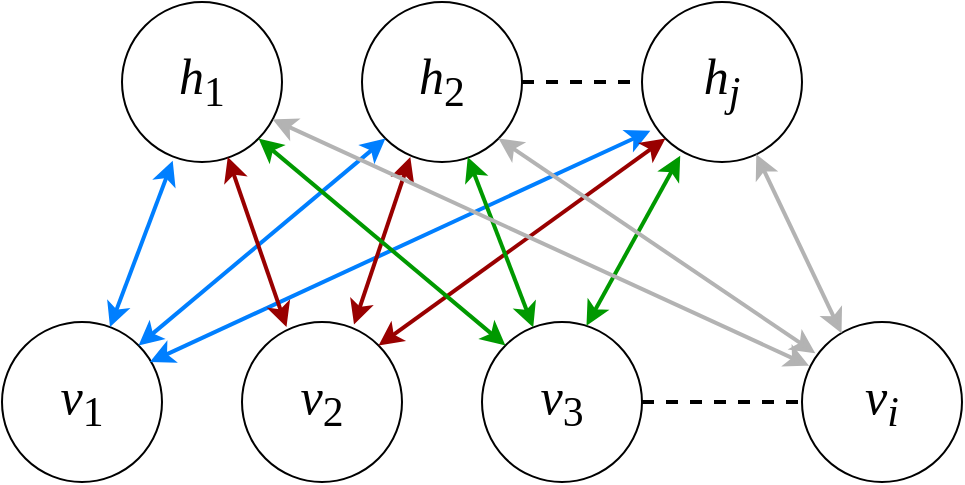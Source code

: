 <mxGraphModel dx="1111" dy="1246" grid="0" gridSize="10" guides="1" tooltips="1" connect="1" arrows="1" fold="1" page="1" pageScale="1" pageWidth="413" pageHeight="583" background="#ffffff"><root><mxCell id="0"/><mxCell id="1" parent="0"/><mxCell id="33" value="v&lt;span style=&quot;font-style: normal&quot;&gt;&lt;sub&gt;1&lt;/sub&gt;&lt;/span&gt;" style="ellipse;whiteSpace=wrap;html=1;aspect=fixed;fontFamily=Times New Roman;fontSize=25;fontStyle=2" vertex="1" parent="1"><mxGeometry x="167" y="332" width="80" height="80" as="geometry"/></mxCell><mxCell id="34" value="v&lt;span style=&quot;font-style: normal&quot;&gt;&lt;sub&gt;2&lt;/sub&gt;&lt;/span&gt;" style="ellipse;whiteSpace=wrap;html=1;aspect=fixed;fontFamily=Times New Roman;fontSize=25;fontStyle=2" vertex="1" parent="1"><mxGeometry x="287" y="332" width="80" height="80" as="geometry"/></mxCell><mxCell id="37" value="v&lt;sub&gt;i&lt;/sub&gt;" style="ellipse;whiteSpace=wrap;html=1;aspect=fixed;fontFamily=Times New Roman;fontSize=25;fontStyle=2" vertex="1" parent="1"><mxGeometry x="567" y="332" width="80" height="80" as="geometry"/></mxCell><mxCell id="38" value="" style="endArrow=none;dashed=1;html=1;strokeWidth=2;fontFamily=Times New Roman;fontSize=25;entryX=0;entryY=0.5;" edge="1" parent="1" source="42" target="37"><mxGeometry width="50" height="50" relative="1" as="geometry"><mxPoint x="347" y="312" as="sourcePoint"/><mxPoint x="347" y="232" as="targetPoint"/></mxGeometry></mxCell><mxCell id="40" value="h&lt;span style=&quot;font-style: normal&quot;&gt;&lt;sub&gt;1&lt;/sub&gt;&lt;/span&gt;" style="ellipse;whiteSpace=wrap;html=1;aspect=fixed;fontFamily=Times New Roman;fontSize=25;fontStyle=2" vertex="1" parent="1"><mxGeometry x="227" y="172" width="80" height="80" as="geometry"/></mxCell><mxCell id="41" value="h&lt;span style=&quot;font-style: normal&quot;&gt;&lt;sub&gt;2&lt;/sub&gt;&lt;/span&gt;" style="ellipse;whiteSpace=wrap;html=1;aspect=fixed;fontFamily=Times New Roman;fontSize=25;fontStyle=2" vertex="1" parent="1"><mxGeometry x="347" y="172" width="80" height="80" as="geometry"/></mxCell><mxCell id="42" value="v&lt;span style=&quot;font-style: normal&quot;&gt;&lt;sub&gt;3&lt;/sub&gt;&lt;/span&gt;" style="ellipse;whiteSpace=wrap;html=1;aspect=fixed;fontFamily=Times New Roman;fontSize=25;fontStyle=2" vertex="1" parent="1"><mxGeometry x="407" y="332" width="80" height="80" as="geometry"/></mxCell><mxCell id="43" value="h&lt;sub&gt;j&lt;/sub&gt;" style="ellipse;whiteSpace=wrap;html=1;aspect=fixed;fontFamily=Times New Roman;fontSize=25;fontStyle=2" vertex="1" parent="1"><mxGeometry x="487" y="172" width="80" height="80" as="geometry"/></mxCell><mxCell id="44" value="" style="endArrow=none;dashed=1;html=1;strokeWidth=2;fontFamily=Times New Roman;fontSize=25;exitX=1;exitY=0.5;" edge="1" parent="1" source="41" target="43"><mxGeometry width="50" height="50" relative="1" as="geometry"><mxPoint x="477" y="262" as="sourcePoint"/><mxPoint x="557" y="262" as="targetPoint"/></mxGeometry></mxCell><mxCell id="47" value="" style="endArrow=classic;startArrow=classic;html=1;strokeWidth=2;fontFamily=Times New Roman;fontSize=25;entryX=0.317;entryY=0.992;entryPerimeter=0;strokeColor=#007FFF;" edge="1" parent="1" source="33" target="40"><mxGeometry width="50" height="50" relative="1" as="geometry"><mxPoint x="167" y="482" as="sourcePoint"/><mxPoint x="257" y="292" as="targetPoint"/></mxGeometry></mxCell><mxCell id="48" value="" style="endArrow=classic;startArrow=classic;html=1;strokeWidth=2;fontFamily=Times New Roman;fontSize=25;entryX=0;entryY=1;exitX=1;exitY=0;strokeColor=#007FFF;" edge="1" parent="1" source="33" target="41"><mxGeometry width="50" height="50" relative="1" as="geometry"><mxPoint x="231" y="342" as="sourcePoint"/><mxPoint x="262.375" y="261.375" as="targetPoint"/></mxGeometry></mxCell><mxCell id="49" value="" style="endArrow=classic;startArrow=classic;html=1;strokeWidth=2;fontFamily=Times New Roman;fontSize=25;entryX=0.052;entryY=0.805;entryPerimeter=0;strokeColor=#007FFF;" edge="1" parent="1" target="43"><mxGeometry width="50" height="50" relative="1" as="geometry"><mxPoint x="241.0" y="352" as="sourcePoint"/><mxPoint x="368.625" y="250.125" as="targetPoint"/></mxGeometry></mxCell><mxCell id="50" value="" style="endArrow=classic;startArrow=classic;html=1;strokeWidth=2;fontFamily=Times New Roman;fontSize=25;entryX=0.278;entryY=0.031;entryPerimeter=0;exitX=0.661;exitY=0.969;exitPerimeter=0;strokeColor=#990000;" edge="1" parent="1" source="40" target="34"><mxGeometry width="50" height="50" relative="1" as="geometry"><mxPoint x="251.0" y="362" as="sourcePoint"/><mxPoint x="501.125" y="246.375" as="targetPoint"/></mxGeometry></mxCell><mxCell id="51" value="" style="endArrow=classic;startArrow=classic;html=1;strokeWidth=2;fontFamily=Times New Roman;fontSize=25;entryX=0.7;entryY=0.016;entryPerimeter=0;exitX=0.302;exitY=0.969;exitPerimeter=0;strokeColor=#990000;" edge="1" parent="1" source="41" target="34"><mxGeometry width="50" height="50" relative="1" as="geometry"><mxPoint x="289.875" y="259.5" as="sourcePoint"/><mxPoint x="319.25" y="344.5" as="targetPoint"/></mxGeometry></mxCell><mxCell id="52" value="" style="endArrow=classic;startArrow=classic;html=1;strokeWidth=2;fontFamily=Times New Roman;fontSize=25;exitX=0;exitY=1;strokeColor=#990000;entryX=1;entryY=0;" edge="1" parent="1" source="43" target="34"><mxGeometry width="50" height="50" relative="1" as="geometry"><mxPoint x="381.125" y="259.5" as="sourcePoint"/><mxPoint x="353" y="343" as="targetPoint"/></mxGeometry></mxCell><mxCell id="53" value="" style="endArrow=classic;startArrow=classic;html=1;strokeWidth=2;fontFamily=Times New Roman;fontSize=25;exitX=1;exitY=1;strokeColor=#009900;entryX=0;entryY=0;" edge="1" parent="1" source="40" target="42"><mxGeometry width="50" height="50" relative="1" as="geometry"><mxPoint x="508.625" y="250.125" as="sourcePoint"/><mxPoint x="365.5" y="353.875" as="targetPoint"/></mxGeometry></mxCell><mxCell id="54" value="" style="endArrow=classic;startArrow=classic;html=1;strokeWidth=2;fontFamily=Times New Roman;fontSize=25;exitX=0.661;exitY=0.969;strokeColor=#009900;exitPerimeter=0;" edge="1" parent="1" source="41" target="42"><mxGeometry width="50" height="50" relative="1" as="geometry"><mxPoint x="305.5" y="250.125" as="sourcePoint"/><mxPoint x="429" y="334" as="targetPoint"/></mxGeometry></mxCell><mxCell id="55" value="" style="endArrow=classic;startArrow=classic;html=1;strokeWidth=2;fontFamily=Times New Roman;fontSize=25;exitX=0.239;exitY=0.961;strokeColor=#009900;exitPerimeter=0;entryX=0.653;entryY=0.023;entryPerimeter=0;" edge="1" parent="1" source="43" target="42"><mxGeometry width="50" height="50" relative="1" as="geometry"><mxPoint x="409.875" y="259.5" as="sourcePoint"/><mxPoint x="442.705" y="344.642" as="targetPoint"/></mxGeometry></mxCell><mxCell id="56" value="" style="endArrow=classic;startArrow=classic;html=1;strokeWidth=2;fontFamily=Times New Roman;fontSize=25;exitX=0.942;exitY=0.734;strokeColor=#B3B3B3;exitPerimeter=0;entryX=0.044;entryY=0.273;entryPerimeter=0;" edge="1" parent="1" source="40" target="37"><mxGeometry width="50" height="50" relative="1" as="geometry"><mxPoint x="516.125" y="258.875" as="sourcePoint"/><mxPoint x="567" y="344" as="targetPoint"/></mxGeometry></mxCell><mxCell id="57" value="" style="endArrow=classic;startArrow=classic;html=1;strokeWidth=2;fontFamily=Times New Roman;fontSize=25;exitX=1;exitY=1;strokeColor=#B3B3B3;entryX=0.083;entryY=0.195;entryPerimeter=0;" edge="1" parent="1" source="41" target="37"><mxGeometry width="50" height="50" relative="1" as="geometry"><mxPoint x="312.375" y="240.75" as="sourcePoint"/><mxPoint x="580.5" y="363.875" as="targetPoint"/></mxGeometry></mxCell><mxCell id="58" value="" style="endArrow=classic;startArrow=classic;html=1;strokeWidth=2;fontFamily=Times New Roman;fontSize=25;strokeColor=#B3B3B3;entryX=0.247;entryY=0.07;entryPerimeter=0;" edge="1" parent="1" source="43" target="37"><mxGeometry width="50" height="50" relative="1" as="geometry"><mxPoint x="425.5" y="250.125" as="sourcePoint"/><mxPoint x="583.625" y="357.625" as="targetPoint"/></mxGeometry></mxCell></root></mxGraphModel>